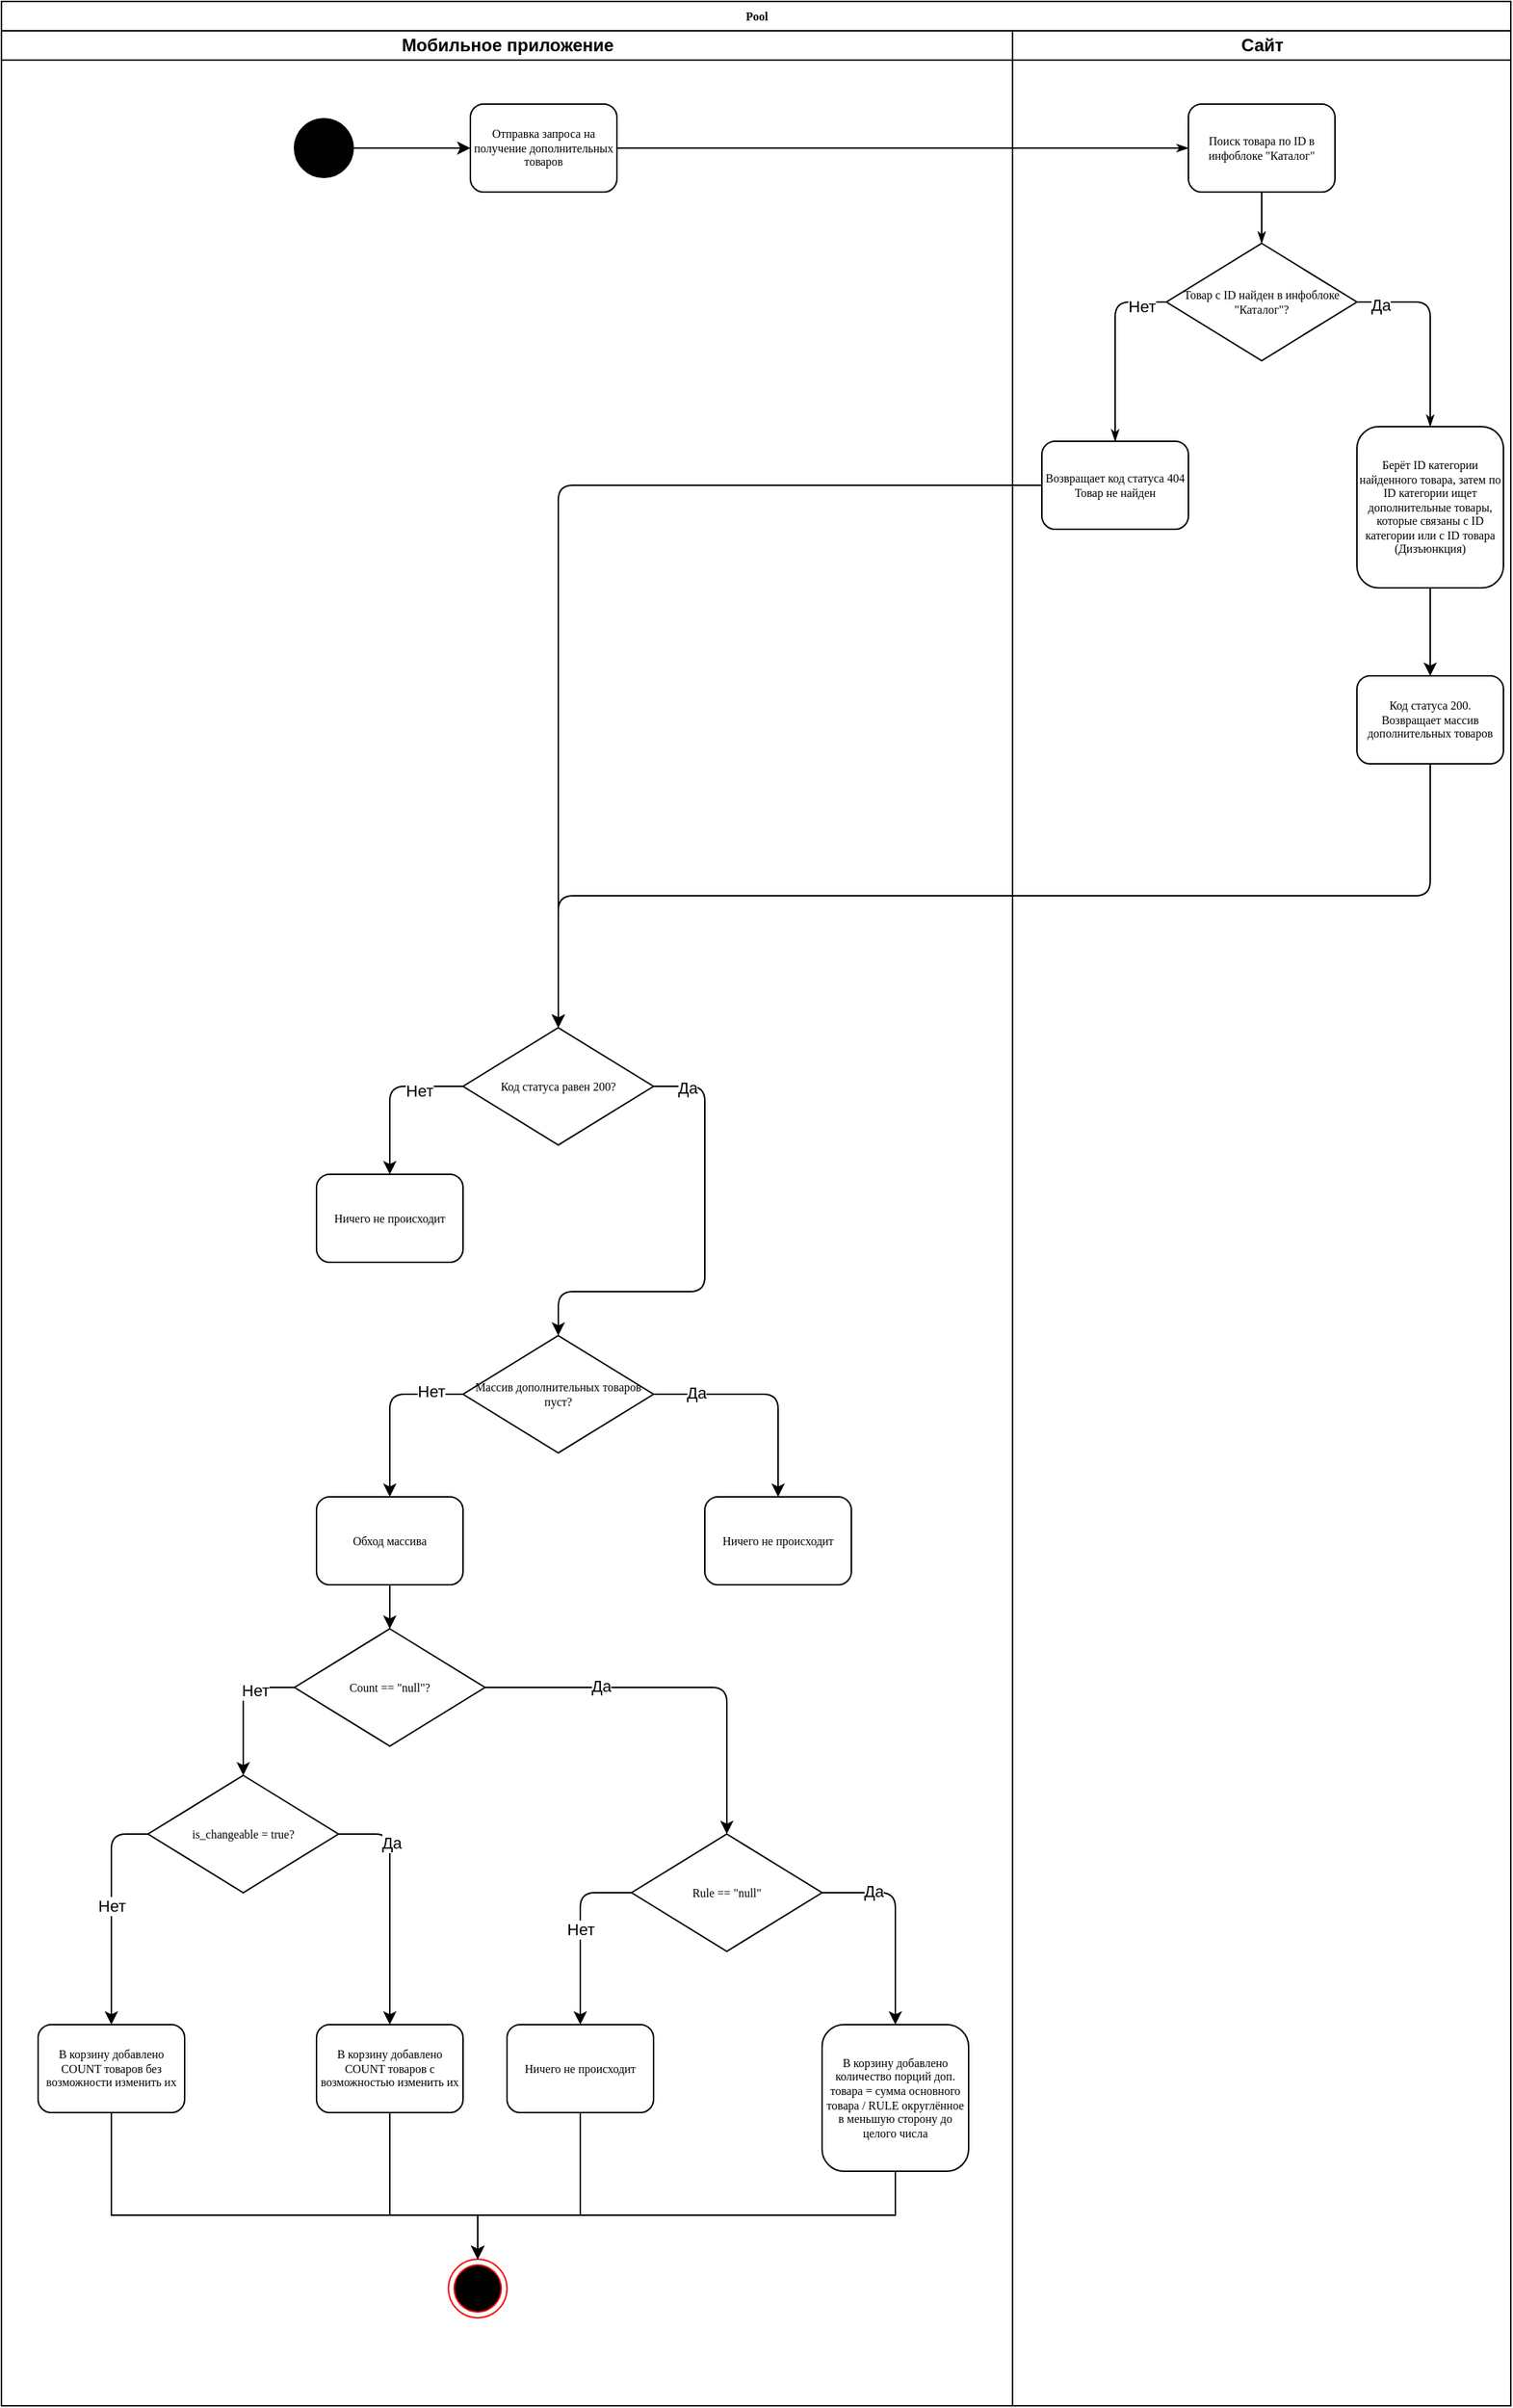 <mxfile version="23.1.1" type="github">
  <diagram name="Page-1" id="74e2e168-ea6b-b213-b513-2b3c1d86103e">
    <mxGraphModel dx="1434" dy="791" grid="1" gridSize="10" guides="1" tooltips="1" connect="1" arrows="1" fold="1" page="1" pageScale="1" pageWidth="1100" pageHeight="850" background="none" math="0" shadow="0">
      <root>
        <mxCell id="0" />
        <mxCell id="1" parent="0" />
        <mxCell id="GsoH_Ysb4_6pyR6LM8pK-1" value="Pool" style="swimlane;html=1;childLayout=stackLayout;startSize=20;rounded=0;shadow=0;labelBackgroundColor=none;strokeWidth=1;fontFamily=Verdana;fontSize=8;align=center;" parent="1" vertex="1">
          <mxGeometry x="70" y="40" width="1030" height="1640" as="geometry" />
        </mxCell>
        <mxCell id="GsoH_Ysb4_6pyR6LM8pK-2" style="edgeStyle=orthogonalEdgeStyle;rounded=1;html=1;labelBackgroundColor=none;startArrow=none;startFill=0;startSize=5;endArrow=classicThin;endFill=1;endSize=5;jettySize=auto;orthogonalLoop=1;strokeWidth=1;fontFamily=Verdana;fontSize=8" parent="GsoH_Ysb4_6pyR6LM8pK-1" source="GsoH_Ysb4_6pyR6LM8pK-7" target="GsoH_Ysb4_6pyR6LM8pK-43" edge="1">
          <mxGeometry relative="1" as="geometry" />
        </mxCell>
        <mxCell id="GsoH_Ysb4_6pyR6LM8pK-3" style="edgeStyle=orthogonalEdgeStyle;rounded=1;html=1;labelBackgroundColor=none;startArrow=none;startFill=0;startSize=5;endArrow=classicThin;endFill=1;endSize=5;jettySize=auto;orthogonalLoop=1;strokeWidth=1;fontFamily=Verdana;fontSize=8" parent="GsoH_Ysb4_6pyR6LM8pK-1" edge="1">
          <mxGeometry relative="1" as="geometry">
            <mxPoint x="1150" y="690" as="sourcePoint" />
          </mxGeometry>
        </mxCell>
        <mxCell id="GsoH_Ysb4_6pyR6LM8pK-4" style="edgeStyle=orthogonalEdgeStyle;rounded=1;html=1;labelBackgroundColor=none;startArrow=none;startFill=0;startSize=5;endArrow=classicThin;endFill=1;endSize=5;jettySize=auto;orthogonalLoop=1;strokeWidth=1;fontFamily=Verdana;fontSize=8" parent="GsoH_Ysb4_6pyR6LM8pK-1" edge="1">
          <mxGeometry relative="1" as="geometry">
            <mxPoint x="1270" y="660" as="sourcePoint" />
          </mxGeometry>
        </mxCell>
        <mxCell id="GsoH_Ysb4_6pyR6LM8pK-5" style="edgeStyle=orthogonalEdgeStyle;rounded=1;html=1;labelBackgroundColor=none;startArrow=none;startFill=0;startSize=5;endArrow=classicThin;endFill=1;endSize=5;jettySize=auto;orthogonalLoop=1;strokeColor=#000000;strokeWidth=1;fontFamily=Verdana;fontSize=8;fontColor=#000000;" parent="GsoH_Ysb4_6pyR6LM8pK-1" edge="1">
          <mxGeometry relative="1" as="geometry">
            <mxPoint x="1160" y="610" as="targetPoint" />
          </mxGeometry>
        </mxCell>
        <mxCell id="GsoH_Ysb4_6pyR6LM8pK-6" value="Мобильное приложение" style="swimlane;html=1;startSize=20;" parent="GsoH_Ysb4_6pyR6LM8pK-1" vertex="1">
          <mxGeometry y="20" width="690" height="1620" as="geometry" />
        </mxCell>
        <mxCell id="GsoH_Ysb4_6pyR6LM8pK-7" value="Отправка запроса на получение дополнительных товаров" style="rounded=1;whiteSpace=wrap;html=1;shadow=0;labelBackgroundColor=none;strokeWidth=1;fontFamily=Verdana;fontSize=8;align=center;" parent="GsoH_Ysb4_6pyR6LM8pK-6" vertex="1">
          <mxGeometry x="320" y="50" width="100" height="60" as="geometry" />
        </mxCell>
        <mxCell id="GsoH_Ysb4_6pyR6LM8pK-8" value="Код статуса равен 200?" style="rhombus;whiteSpace=wrap;html=1;rounded=0;shadow=0;labelBackgroundColor=none;strokeWidth=1;fontFamily=Verdana;fontSize=8;align=center;" parent="GsoH_Ysb4_6pyR6LM8pK-6" vertex="1">
          <mxGeometry x="315" y="680" width="130" height="80" as="geometry" />
        </mxCell>
        <mxCell id="GsoH_Ysb4_6pyR6LM8pK-9" value="" style="endArrow=classic;html=1;rounded=1;exitX=1;exitY=0.5;exitDx=0;exitDy=0;entryX=0.5;entryY=0;entryDx=0;entryDy=0;edgeStyle=orthogonalEdgeStyle;curved=0;" parent="GsoH_Ysb4_6pyR6LM8pK-6" source="GsoH_Ysb4_6pyR6LM8pK-8" target="GsoH_Ysb4_6pyR6LM8pK-14" edge="1">
          <mxGeometry width="50" height="50" relative="1" as="geometry">
            <mxPoint x="260" y="730" as="sourcePoint" />
            <mxPoint x="290" y="780" as="targetPoint" />
            <Array as="points">
              <mxPoint x="480" y="720" />
              <mxPoint x="480" y="860" />
              <mxPoint x="380" y="860" />
            </Array>
          </mxGeometry>
        </mxCell>
        <mxCell id="GsoH_Ysb4_6pyR6LM8pK-10" value="Да" style="edgeLabel;html=1;align=center;verticalAlign=middle;resizable=0;points=[];" parent="GsoH_Ysb4_6pyR6LM8pK-9" vertex="1" connectable="0">
          <mxGeometry x="-0.852" y="-1" relative="1" as="geometry">
            <mxPoint as="offset" />
          </mxGeometry>
        </mxCell>
        <mxCell id="GsoH_Ysb4_6pyR6LM8pK-11" value="Ничего не происходит" style="rounded=1;whiteSpace=wrap;html=1;shadow=0;labelBackgroundColor=none;strokeWidth=1;fontFamily=Verdana;fontSize=8;align=center;" parent="GsoH_Ysb4_6pyR6LM8pK-6" vertex="1">
          <mxGeometry x="215" y="780" width="100" height="60" as="geometry" />
        </mxCell>
        <mxCell id="GsoH_Ysb4_6pyR6LM8pK-12" value="" style="endArrow=classic;html=1;rounded=1;exitX=0;exitY=0.5;exitDx=0;exitDy=0;entryX=0.5;entryY=0;entryDx=0;entryDy=0;edgeStyle=orthogonalEdgeStyle;" parent="GsoH_Ysb4_6pyR6LM8pK-6" source="GsoH_Ysb4_6pyR6LM8pK-8" target="GsoH_Ysb4_6pyR6LM8pK-11" edge="1">
          <mxGeometry width="50" height="50" relative="1" as="geometry">
            <mxPoint x="60" y="690" as="sourcePoint" />
            <mxPoint x="110" y="640" as="targetPoint" />
          </mxGeometry>
        </mxCell>
        <mxCell id="GsoH_Ysb4_6pyR6LM8pK-13" value="Нет" style="edgeLabel;html=1;align=center;verticalAlign=middle;resizable=0;points=[];" parent="GsoH_Ysb4_6pyR6LM8pK-12" vertex="1" connectable="0">
          <mxGeometry x="-0.459" y="3" relative="1" as="geometry">
            <mxPoint as="offset" />
          </mxGeometry>
        </mxCell>
        <mxCell id="GsoH_Ysb4_6pyR6LM8pK-14" value="Массив дополнительных товаров пуст?" style="rhombus;whiteSpace=wrap;html=1;rounded=0;shadow=0;labelBackgroundColor=none;strokeWidth=1;fontFamily=Verdana;fontSize=8;align=center;" parent="GsoH_Ysb4_6pyR6LM8pK-6" vertex="1">
          <mxGeometry x="315" y="890" width="130" height="80" as="geometry" />
        </mxCell>
        <mxCell id="GsoH_Ysb4_6pyR6LM8pK-15" value="Ничего не происходит" style="rounded=1;whiteSpace=wrap;html=1;shadow=0;labelBackgroundColor=none;strokeWidth=1;fontFamily=Verdana;fontSize=8;align=center;" parent="GsoH_Ysb4_6pyR6LM8pK-6" vertex="1">
          <mxGeometry x="480" y="1000" width="100" height="60" as="geometry" />
        </mxCell>
        <mxCell id="GsoH_Ysb4_6pyR6LM8pK-16" value="" style="endArrow=classic;html=1;rounded=1;exitX=1;exitY=0.5;exitDx=0;exitDy=0;entryX=0.5;entryY=0;entryDx=0;entryDy=0;edgeStyle=orthogonalEdgeStyle;curved=0;" parent="GsoH_Ysb4_6pyR6LM8pK-6" source="GsoH_Ysb4_6pyR6LM8pK-14" target="GsoH_Ysb4_6pyR6LM8pK-15" edge="1">
          <mxGeometry width="50" height="50" relative="1" as="geometry">
            <mxPoint x="70" y="1040" as="sourcePoint" />
            <mxPoint x="120" y="990" as="targetPoint" />
          </mxGeometry>
        </mxCell>
        <mxCell id="GsoH_Ysb4_6pyR6LM8pK-17" value="Да" style="edgeLabel;html=1;align=center;verticalAlign=middle;resizable=0;points=[];" parent="GsoH_Ysb4_6pyR6LM8pK-16" vertex="1" connectable="0">
          <mxGeometry x="-0.623" y="1" relative="1" as="geometry">
            <mxPoint as="offset" />
          </mxGeometry>
        </mxCell>
        <mxCell id="GsoH_Ysb4_6pyR6LM8pK-18" value="" style="endArrow=classic;html=1;rounded=1;exitX=0;exitY=0.5;exitDx=0;exitDy=0;entryX=0.5;entryY=0;entryDx=0;entryDy=0;edgeStyle=orthogonalEdgeStyle;curved=0;" parent="GsoH_Ysb4_6pyR6LM8pK-6" source="GsoH_Ysb4_6pyR6LM8pK-14" target="GsoH_Ysb4_6pyR6LM8pK-37" edge="1">
          <mxGeometry width="50" height="50" relative="1" as="geometry">
            <mxPoint x="50" y="960" as="sourcePoint" />
            <mxPoint x="175" y="1010" as="targetPoint" />
          </mxGeometry>
        </mxCell>
        <mxCell id="GsoH_Ysb4_6pyR6LM8pK-19" value="Нет" style="edgeLabel;html=1;align=center;verticalAlign=middle;resizable=0;points=[];" parent="GsoH_Ysb4_6pyR6LM8pK-18" vertex="1" connectable="0">
          <mxGeometry x="-0.624" y="-2" relative="1" as="geometry">
            <mxPoint as="offset" />
          </mxGeometry>
        </mxCell>
        <mxCell id="GsoH_Ysb4_6pyR6LM8pK-20" value="Count == &quot;null&quot;?" style="rhombus;whiteSpace=wrap;html=1;rounded=0;shadow=0;labelBackgroundColor=none;strokeWidth=1;fontFamily=Verdana;fontSize=8;align=center;" parent="GsoH_Ysb4_6pyR6LM8pK-6" vertex="1">
          <mxGeometry x="200" y="1090" width="130" height="80" as="geometry" />
        </mxCell>
        <mxCell id="GsoH_Ysb4_6pyR6LM8pK-21" value="" style="endArrow=classic;html=1;rounded=1;exitX=0;exitY=0.5;exitDx=0;exitDy=0;entryX=0.5;entryY=0;entryDx=0;entryDy=0;edgeStyle=orthogonalEdgeStyle;curved=0;" parent="GsoH_Ysb4_6pyR6LM8pK-6" source="GsoH_Ysb4_6pyR6LM8pK-20" target="uE-OrDJ9CuP1SHCeP1GM-1" edge="1">
          <mxGeometry width="50" height="50" relative="1" as="geometry">
            <mxPoint x="50" y="1170" as="sourcePoint" />
            <mxPoint x="75" y="1220" as="targetPoint" />
          </mxGeometry>
        </mxCell>
        <mxCell id="GsoH_Ysb4_6pyR6LM8pK-22" value="Нет" style="edgeLabel;html=1;align=center;verticalAlign=middle;resizable=0;points=[];" parent="GsoH_Ysb4_6pyR6LM8pK-21" vertex="1" connectable="0">
          <mxGeometry x="-0.422" y="2" relative="1" as="geometry">
            <mxPoint as="offset" />
          </mxGeometry>
        </mxCell>
        <mxCell id="GsoH_Ysb4_6pyR6LM8pK-23" value="" style="endArrow=classic;html=1;rounded=1;exitX=1;exitY=0.5;exitDx=0;exitDy=0;entryX=0.5;entryY=0;entryDx=0;entryDy=0;edgeStyle=orthogonalEdgeStyle;" parent="GsoH_Ysb4_6pyR6LM8pK-6" source="GsoH_Ysb4_6pyR6LM8pK-20" target="uE-OrDJ9CuP1SHCeP1GM-4" edge="1">
          <mxGeometry width="50" height="50" relative="1" as="geometry">
            <mxPoint x="260" y="1160" as="sourcePoint" />
            <mxPoint x="380.0" y="1220" as="targetPoint" />
          </mxGeometry>
        </mxCell>
        <mxCell id="GsoH_Ysb4_6pyR6LM8pK-24" value="Да" style="edgeLabel;html=1;align=center;verticalAlign=middle;resizable=0;points=[];" parent="GsoH_Ysb4_6pyR6LM8pK-23" vertex="1" connectable="0">
          <mxGeometry x="-0.409" y="1" relative="1" as="geometry">
            <mxPoint as="offset" />
          </mxGeometry>
        </mxCell>
        <mxCell id="GsoH_Ysb4_6pyR6LM8pK-31" value="" style="endArrow=classic;html=1;rounded=1;exitX=0;exitY=0.5;exitDx=0;exitDy=0;entryX=0.5;entryY=0;entryDx=0;entryDy=0;edgeStyle=orthogonalEdgeStyle;" parent="GsoH_Ysb4_6pyR6LM8pK-6" source="uE-OrDJ9CuP1SHCeP1GM-1" target="uE-OrDJ9CuP1SHCeP1GM-2" edge="1">
          <mxGeometry width="50" height="50" relative="1" as="geometry">
            <mxPoint x="315" y="1350" as="sourcePoint" />
            <mxPoint x="260" y="1400" as="targetPoint" />
          </mxGeometry>
        </mxCell>
        <mxCell id="GsoH_Ysb4_6pyR6LM8pK-32" value="Нет" style="edgeLabel;html=1;align=center;verticalAlign=middle;resizable=0;points=[];" parent="GsoH_Ysb4_6pyR6LM8pK-31" vertex="1" connectable="0">
          <mxGeometry x="-0.052" relative="1" as="geometry">
            <mxPoint as="offset" />
          </mxGeometry>
        </mxCell>
        <mxCell id="GsoH_Ysb4_6pyR6LM8pK-35" value="" style="endArrow=classic;html=1;rounded=1;exitX=1;exitY=0.5;exitDx=0;exitDy=0;entryX=0.5;entryY=0;entryDx=0;entryDy=0;edgeStyle=orthogonalEdgeStyle;" parent="GsoH_Ysb4_6pyR6LM8pK-6" source="uE-OrDJ9CuP1SHCeP1GM-1" target="uE-OrDJ9CuP1SHCeP1GM-3" edge="1">
          <mxGeometry width="50" height="50" relative="1" as="geometry">
            <mxPoint x="445.0" y="1350" as="sourcePoint" />
            <mxPoint x="520.0" y="1400" as="targetPoint" />
          </mxGeometry>
        </mxCell>
        <mxCell id="GsoH_Ysb4_6pyR6LM8pK-36" value="Да" style="edgeLabel;html=1;align=center;verticalAlign=middle;resizable=0;points=[];" parent="GsoH_Ysb4_6pyR6LM8pK-35" vertex="1" connectable="0">
          <mxGeometry x="-0.508" y="1" relative="1" as="geometry">
            <mxPoint as="offset" />
          </mxGeometry>
        </mxCell>
        <mxCell id="GsoH_Ysb4_6pyR6LM8pK-37" value="Обход массива" style="rounded=1;whiteSpace=wrap;html=1;shadow=0;labelBackgroundColor=none;strokeWidth=1;fontFamily=Verdana;fontSize=8;align=center;" parent="GsoH_Ysb4_6pyR6LM8pK-6" vertex="1">
          <mxGeometry x="215" y="1000" width="100" height="60" as="geometry" />
        </mxCell>
        <mxCell id="GsoH_Ysb4_6pyR6LM8pK-38" value="" style="endArrow=classic;html=1;rounded=0;exitX=0.5;exitY=1;exitDx=0;exitDy=0;entryX=0.5;entryY=0;entryDx=0;entryDy=0;" parent="GsoH_Ysb4_6pyR6LM8pK-6" source="GsoH_Ysb4_6pyR6LM8pK-37" target="GsoH_Ysb4_6pyR6LM8pK-20" edge="1">
          <mxGeometry width="50" height="50" relative="1" as="geometry">
            <mxPoint x="280" y="1170" as="sourcePoint" />
            <mxPoint x="330" y="1120" as="targetPoint" />
          </mxGeometry>
        </mxCell>
        <mxCell id="uE-OrDJ9CuP1SHCeP1GM-1" value="is_changeable = true?" style="rhombus;whiteSpace=wrap;html=1;rounded=0;shadow=0;labelBackgroundColor=none;strokeWidth=1;fontFamily=Verdana;fontSize=8;align=center;" parent="GsoH_Ysb4_6pyR6LM8pK-6" vertex="1">
          <mxGeometry x="100" y="1190" width="130" height="80" as="geometry" />
        </mxCell>
        <mxCell id="uE-OrDJ9CuP1SHCeP1GM-2" value="В корзину добавлено COUNT товаров без возможности изменить их" style="rounded=1;whiteSpace=wrap;html=1;shadow=0;labelBackgroundColor=none;strokeWidth=1;fontFamily=Verdana;fontSize=8;align=center;" parent="GsoH_Ysb4_6pyR6LM8pK-6" vertex="1">
          <mxGeometry x="25" y="1360" width="100" height="60" as="geometry" />
        </mxCell>
        <mxCell id="uE-OrDJ9CuP1SHCeP1GM-3" value="В корзину добавлено COUNT товаров с возможностью изменить их" style="rounded=1;whiteSpace=wrap;html=1;shadow=0;labelBackgroundColor=none;strokeWidth=1;fontFamily=Verdana;fontSize=8;align=center;" parent="GsoH_Ysb4_6pyR6LM8pK-6" vertex="1">
          <mxGeometry x="215" y="1360" width="100" height="60" as="geometry" />
        </mxCell>
        <mxCell id="uE-OrDJ9CuP1SHCeP1GM-4" value="Rule == &quot;null&quot;" style="rhombus;whiteSpace=wrap;html=1;rounded=0;shadow=0;labelBackgroundColor=none;strokeWidth=1;fontFamily=Verdana;fontSize=8;align=center;" parent="GsoH_Ysb4_6pyR6LM8pK-6" vertex="1">
          <mxGeometry x="430" y="1230" width="130" height="80" as="geometry" />
        </mxCell>
        <mxCell id="uE-OrDJ9CuP1SHCeP1GM-5" value="Ничего не происходит" style="rounded=1;whiteSpace=wrap;html=1;shadow=0;labelBackgroundColor=none;strokeWidth=1;fontFamily=Verdana;fontSize=8;align=center;" parent="GsoH_Ysb4_6pyR6LM8pK-6" vertex="1">
          <mxGeometry x="345" y="1360" width="100" height="60" as="geometry" />
        </mxCell>
        <mxCell id="uE-OrDJ9CuP1SHCeP1GM-7" value="" style="endArrow=classic;html=1;rounded=1;exitX=0;exitY=0.5;exitDx=0;exitDy=0;entryX=0.5;entryY=0;entryDx=0;entryDy=0;edgeStyle=orthogonalEdgeStyle;" parent="GsoH_Ysb4_6pyR6LM8pK-6" source="uE-OrDJ9CuP1SHCeP1GM-4" target="uE-OrDJ9CuP1SHCeP1GM-5" edge="1">
          <mxGeometry width="50" height="50" relative="1" as="geometry">
            <mxPoint x="110" y="1240" as="sourcePoint" />
            <mxPoint x="85" y="1370" as="targetPoint" />
          </mxGeometry>
        </mxCell>
        <mxCell id="uE-OrDJ9CuP1SHCeP1GM-8" value="Нет" style="edgeLabel;html=1;align=center;verticalAlign=middle;resizable=0;points=[];" parent="uE-OrDJ9CuP1SHCeP1GM-7" vertex="1" connectable="0">
          <mxGeometry x="-0.052" relative="1" as="geometry">
            <mxPoint as="offset" />
          </mxGeometry>
        </mxCell>
        <mxCell id="uE-OrDJ9CuP1SHCeP1GM-10" value="В корзину добавлено количество порций доп. товара = сумма основного товара / RULE округлённое в меньшую сторону до целого числа" style="rounded=1;whiteSpace=wrap;html=1;shadow=0;labelBackgroundColor=none;strokeWidth=1;fontFamily=Verdana;fontSize=8;align=center;" parent="GsoH_Ysb4_6pyR6LM8pK-6" vertex="1">
          <mxGeometry x="560" y="1360" width="100" height="100" as="geometry" />
        </mxCell>
        <mxCell id="uE-OrDJ9CuP1SHCeP1GM-12" value="" style="endArrow=classic;html=1;rounded=1;exitX=1;exitY=0.5;exitDx=0;exitDy=0;entryX=0.5;entryY=0;entryDx=0;entryDy=0;edgeStyle=orthogonalEdgeStyle;" parent="GsoH_Ysb4_6pyR6LM8pK-6" source="uE-OrDJ9CuP1SHCeP1GM-4" target="uE-OrDJ9CuP1SHCeP1GM-10" edge="1">
          <mxGeometry width="50" height="50" relative="1" as="geometry">
            <mxPoint x="240" y="1240" as="sourcePoint" />
            <mxPoint x="275" y="1370" as="targetPoint" />
          </mxGeometry>
        </mxCell>
        <mxCell id="uE-OrDJ9CuP1SHCeP1GM-13" value="Да" style="edgeLabel;html=1;align=center;verticalAlign=middle;resizable=0;points=[];" parent="uE-OrDJ9CuP1SHCeP1GM-12" vertex="1" connectable="0">
          <mxGeometry x="-0.508" y="1" relative="1" as="geometry">
            <mxPoint as="offset" />
          </mxGeometry>
        </mxCell>
        <mxCell id="uE-OrDJ9CuP1SHCeP1GM-16" value="" style="ellipse;html=1;shape=endState;fillColor=#000000;strokeColor=#ff0000;" parent="GsoH_Ysb4_6pyR6LM8pK-6" vertex="1">
          <mxGeometry x="305" y="1520" width="40" height="40" as="geometry" />
        </mxCell>
        <mxCell id="uE-OrDJ9CuP1SHCeP1GM-17" value="" style="ellipse;whiteSpace=wrap;html=1;aspect=fixed;fillColor=#000000;" parent="GsoH_Ysb4_6pyR6LM8pK-6" vertex="1">
          <mxGeometry x="200" y="60" width="40" height="40" as="geometry" />
        </mxCell>
        <mxCell id="uE-OrDJ9CuP1SHCeP1GM-18" value="" style="endArrow=classic;html=1;rounded=0;exitX=1;exitY=0.5;exitDx=0;exitDy=0;entryX=0;entryY=0.5;entryDx=0;entryDy=0;" parent="GsoH_Ysb4_6pyR6LM8pK-6" source="uE-OrDJ9CuP1SHCeP1GM-17" target="GsoH_Ysb4_6pyR6LM8pK-7" edge="1">
          <mxGeometry width="50" height="50" relative="1" as="geometry">
            <mxPoint x="340" y="210" as="sourcePoint" />
            <mxPoint x="390" y="160" as="targetPoint" />
          </mxGeometry>
        </mxCell>
        <mxCell id="uE-OrDJ9CuP1SHCeP1GM-19" value="" style="endArrow=classic;html=1;rounded=0;exitX=0.5;exitY=1;exitDx=0;exitDy=0;entryX=0.5;entryY=0;entryDx=0;entryDy=0;edgeStyle=orthogonalEdgeStyle;" parent="GsoH_Ysb4_6pyR6LM8pK-6" source="uE-OrDJ9CuP1SHCeP1GM-10" target="uE-OrDJ9CuP1SHCeP1GM-16" edge="1">
          <mxGeometry width="50" height="50" relative="1" as="geometry">
            <mxPoint x="520" y="1580" as="sourcePoint" />
            <mxPoint x="570" y="1530" as="targetPoint" />
          </mxGeometry>
        </mxCell>
        <mxCell id="uE-OrDJ9CuP1SHCeP1GM-20" value="" style="endArrow=classic;html=1;rounded=0;exitX=0.5;exitY=1;exitDx=0;exitDy=0;entryX=0.5;entryY=0;entryDx=0;entryDy=0;edgeStyle=orthogonalEdgeStyle;" parent="GsoH_Ysb4_6pyR6LM8pK-6" source="uE-OrDJ9CuP1SHCeP1GM-5" target="uE-OrDJ9CuP1SHCeP1GM-16" edge="1">
          <mxGeometry width="50" height="50" relative="1" as="geometry">
            <mxPoint x="620" y="1470" as="sourcePoint" />
            <mxPoint x="335" y="1530" as="targetPoint" />
            <Array as="points">
              <mxPoint x="395" y="1490" />
              <mxPoint x="325" y="1490" />
            </Array>
          </mxGeometry>
        </mxCell>
        <mxCell id="uE-OrDJ9CuP1SHCeP1GM-21" value="" style="endArrow=classic;html=1;rounded=0;exitX=0.5;exitY=1;exitDx=0;exitDy=0;entryX=0.5;entryY=0;entryDx=0;entryDy=0;edgeStyle=orthogonalEdgeStyle;" parent="GsoH_Ysb4_6pyR6LM8pK-6" source="uE-OrDJ9CuP1SHCeP1GM-3" target="uE-OrDJ9CuP1SHCeP1GM-16" edge="1">
          <mxGeometry width="50" height="50" relative="1" as="geometry">
            <mxPoint x="405" y="1430" as="sourcePoint" />
            <mxPoint x="335" y="1530" as="targetPoint" />
            <Array as="points">
              <mxPoint x="265" y="1490" />
              <mxPoint x="325" y="1490" />
            </Array>
          </mxGeometry>
        </mxCell>
        <mxCell id="uE-OrDJ9CuP1SHCeP1GM-22" value="" style="endArrow=classic;html=1;rounded=0;exitX=0.5;exitY=1;exitDx=0;exitDy=0;entryX=0.5;entryY=0;entryDx=0;entryDy=0;edgeStyle=orthogonalEdgeStyle;" parent="GsoH_Ysb4_6pyR6LM8pK-6" source="uE-OrDJ9CuP1SHCeP1GM-2" target="uE-OrDJ9CuP1SHCeP1GM-16" edge="1">
          <mxGeometry width="50" height="50" relative="1" as="geometry">
            <mxPoint x="275" y="1430" as="sourcePoint" />
            <mxPoint x="335" y="1530" as="targetPoint" />
            <Array as="points">
              <mxPoint x="75" y="1490" />
              <mxPoint x="325" y="1490" />
            </Array>
          </mxGeometry>
        </mxCell>
        <mxCell id="GsoH_Ysb4_6pyR6LM8pK-39" value="" style="swimlane;html=1;startSize=20;" parent="GsoH_Ysb4_6pyR6LM8pK-1" vertex="1">
          <mxGeometry x="690" y="20" height="1620" as="geometry" />
        </mxCell>
        <mxCell id="GsoH_Ysb4_6pyR6LM8pK-40" value="Сайт" style="swimlane;html=1;startSize=20;" parent="GsoH_Ysb4_6pyR6LM8pK-1" vertex="1">
          <mxGeometry x="690" y="20" width="340" height="1620" as="geometry" />
        </mxCell>
        <mxCell id="GsoH_Ysb4_6pyR6LM8pK-41" value="Товар с ID найден в инфоблоке &quot;Каталог&quot;?" style="rhombus;whiteSpace=wrap;html=1;rounded=0;shadow=0;labelBackgroundColor=none;strokeWidth=1;fontFamily=Verdana;fontSize=8;align=center;" parent="GsoH_Ysb4_6pyR6LM8pK-40" vertex="1">
          <mxGeometry x="105" y="145" width="130" height="80" as="geometry" />
        </mxCell>
        <mxCell id="GsoH_Ysb4_6pyR6LM8pK-42" style="edgeStyle=orthogonalEdgeStyle;rounded=1;html=1;labelBackgroundColor=none;startArrow=none;startFill=0;startSize=5;endArrow=classicThin;endFill=1;endSize=5;jettySize=auto;orthogonalLoop=1;strokeWidth=1;fontFamily=Verdana;fontSize=8;exitX=0.5;exitY=1;exitDx=0;exitDy=0;" parent="GsoH_Ysb4_6pyR6LM8pK-40" source="GsoH_Ysb4_6pyR6LM8pK-43" target="GsoH_Ysb4_6pyR6LM8pK-41" edge="1">
          <mxGeometry relative="1" as="geometry">
            <mxPoint x="170" y="120" as="sourcePoint" />
          </mxGeometry>
        </mxCell>
        <mxCell id="GsoH_Ysb4_6pyR6LM8pK-43" value="Поиск товара по ID в инфоблоке &quot;Каталог&quot;" style="rounded=1;whiteSpace=wrap;html=1;shadow=0;labelBackgroundColor=none;strokeWidth=1;fontFamily=Verdana;fontSize=8;align=center;" parent="GsoH_Ysb4_6pyR6LM8pK-40" vertex="1">
          <mxGeometry x="120" y="50" width="100" height="60" as="geometry" />
        </mxCell>
        <mxCell id="GsoH_Ysb4_6pyR6LM8pK-44" value="Возвращает код статуса 404 Товар не найден" style="rounded=1;whiteSpace=wrap;html=1;shadow=0;labelBackgroundColor=none;strokeWidth=1;fontFamily=Verdana;fontSize=8;align=center;" parent="GsoH_Ysb4_6pyR6LM8pK-40" vertex="1">
          <mxGeometry x="20" y="280" width="100" height="60" as="geometry" />
        </mxCell>
        <mxCell id="GsoH_Ysb4_6pyR6LM8pK-45" style="edgeStyle=orthogonalEdgeStyle;rounded=1;html=1;labelBackgroundColor=none;startArrow=none;startFill=0;startSize=5;endArrow=classicThin;endFill=1;endSize=5;jettySize=auto;orthogonalLoop=1;strokeWidth=1;fontFamily=Verdana;fontSize=8;exitX=0;exitY=0.5;exitDx=0;exitDy=0;entryX=0.5;entryY=0;entryDx=0;entryDy=0;" parent="GsoH_Ysb4_6pyR6LM8pK-40" source="GsoH_Ysb4_6pyR6LM8pK-41" target="GsoH_Ysb4_6pyR6LM8pK-44" edge="1">
          <mxGeometry relative="1" as="geometry">
            <mxPoint x="30" y="185" as="targetPoint" />
          </mxGeometry>
        </mxCell>
        <mxCell id="GsoH_Ysb4_6pyR6LM8pK-46" value="Нет" style="edgeLabel;html=1;align=center;verticalAlign=middle;resizable=0;points=[];" parent="GsoH_Ysb4_6pyR6LM8pK-45" vertex="1" connectable="0">
          <mxGeometry x="-0.742" y="3" relative="1" as="geometry">
            <mxPoint as="offset" />
          </mxGeometry>
        </mxCell>
        <mxCell id="GsoH_Ysb4_6pyR6LM8pK-47" value="Берёт ID категории найденного товара, затем по ID категории ищет дополнительные товары, которые связаны с ID категории или с ID товара (Дизъюнкция)" style="rounded=1;whiteSpace=wrap;html=1;shadow=0;labelBackgroundColor=none;strokeWidth=1;fontFamily=Verdana;fontSize=8;align=center;" parent="GsoH_Ysb4_6pyR6LM8pK-40" vertex="1">
          <mxGeometry x="235" y="270" width="100" height="110" as="geometry" />
        </mxCell>
        <mxCell id="GsoH_Ysb4_6pyR6LM8pK-48" style="edgeStyle=orthogonalEdgeStyle;rounded=1;html=1;labelBackgroundColor=none;startArrow=none;startFill=0;startSize=5;endArrow=classicThin;endFill=1;endSize=5;jettySize=auto;orthogonalLoop=1;strokeWidth=1;fontFamily=Verdana;fontSize=8;exitX=1;exitY=0.5;exitDx=0;exitDy=0;" parent="GsoH_Ysb4_6pyR6LM8pK-40" source="GsoH_Ysb4_6pyR6LM8pK-41" target="GsoH_Ysb4_6pyR6LM8pK-47" edge="1">
          <mxGeometry relative="1" as="geometry" />
        </mxCell>
        <mxCell id="GsoH_Ysb4_6pyR6LM8pK-49" value="Да" style="edgeLabel;html=1;align=center;verticalAlign=middle;resizable=0;points=[];" parent="GsoH_Ysb4_6pyR6LM8pK-48" vertex="1" connectable="0">
          <mxGeometry x="-0.773" y="-2" relative="1" as="geometry">
            <mxPoint as="offset" />
          </mxGeometry>
        </mxCell>
        <mxCell id="GsoH_Ysb4_6pyR6LM8pK-50" value="" style="endArrow=classic;html=1;rounded=1;exitX=0.5;exitY=1;exitDx=0;exitDy=0;entryX=0.5;entryY=0;entryDx=0;entryDy=0;edgeStyle=elbowEdgeStyle;curved=0;" parent="GsoH_Ysb4_6pyR6LM8pK-40" source="GsoH_Ysb4_6pyR6LM8pK-47" target="GsoH_Ysb4_6pyR6LM8pK-51" edge="1">
          <mxGeometry width="50" height="50" relative="1" as="geometry">
            <mxPoint x="140" y="440" as="sourcePoint" />
            <mxPoint x="170" y="420" as="targetPoint" />
            <Array as="points" />
          </mxGeometry>
        </mxCell>
        <mxCell id="GsoH_Ysb4_6pyR6LM8pK-51" value="Код статуса 200. Возвращает массив дополнительных товаров" style="rounded=1;whiteSpace=wrap;html=1;shadow=0;labelBackgroundColor=none;strokeWidth=1;fontFamily=Verdana;fontSize=8;align=center;" parent="GsoH_Ysb4_6pyR6LM8pK-40" vertex="1">
          <mxGeometry x="235" y="440" width="100" height="60" as="geometry" />
        </mxCell>
        <mxCell id="GsoH_Ysb4_6pyR6LM8pK-52" value="" style="endArrow=classic;html=1;rounded=1;exitX=0.5;exitY=1;exitDx=0;exitDy=0;entryX=0.5;entryY=0;entryDx=0;entryDy=0;edgeStyle=orthogonalEdgeStyle;curved=0;" parent="GsoH_Ysb4_6pyR6LM8pK-1" source="GsoH_Ysb4_6pyR6LM8pK-51" target="GsoH_Ysb4_6pyR6LM8pK-8" edge="1">
          <mxGeometry width="50" height="50" relative="1" as="geometry">
            <mxPoint x="760" y="620" as="sourcePoint" />
            <mxPoint x="290" y="620" as="targetPoint" />
          </mxGeometry>
        </mxCell>
        <mxCell id="GsoH_Ysb4_6pyR6LM8pK-53" value="" style="endArrow=classic;html=1;rounded=1;exitX=0;exitY=0.5;exitDx=0;exitDy=0;entryX=0.5;entryY=0;entryDx=0;entryDy=0;edgeStyle=orthogonalEdgeStyle;curved=0;" parent="GsoH_Ysb4_6pyR6LM8pK-1" source="GsoH_Ysb4_6pyR6LM8pK-44" target="GsoH_Ysb4_6pyR6LM8pK-8" edge="1">
          <mxGeometry width="50" height="50" relative="1" as="geometry">
            <mxPoint x="160" y="480" as="sourcePoint" />
            <mxPoint x="210" y="430" as="targetPoint" />
          </mxGeometry>
        </mxCell>
      </root>
    </mxGraphModel>
  </diagram>
</mxfile>
